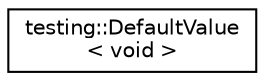 digraph "Иерархия классов. Графический вид."
{
 // LATEX_PDF_SIZE
  edge [fontname="Helvetica",fontsize="10",labelfontname="Helvetica",labelfontsize="10"];
  node [fontname="Helvetica",fontsize="10",shape=record];
  rankdir="LR";
  Node0 [label="testing::DefaultValue\l\< void \>",height=0.2,width=0.4,color="black", fillcolor="white", style="filled",URL="$classtesting_1_1DefaultValue_3_01void_01_4.html",tooltip=" "];
}
